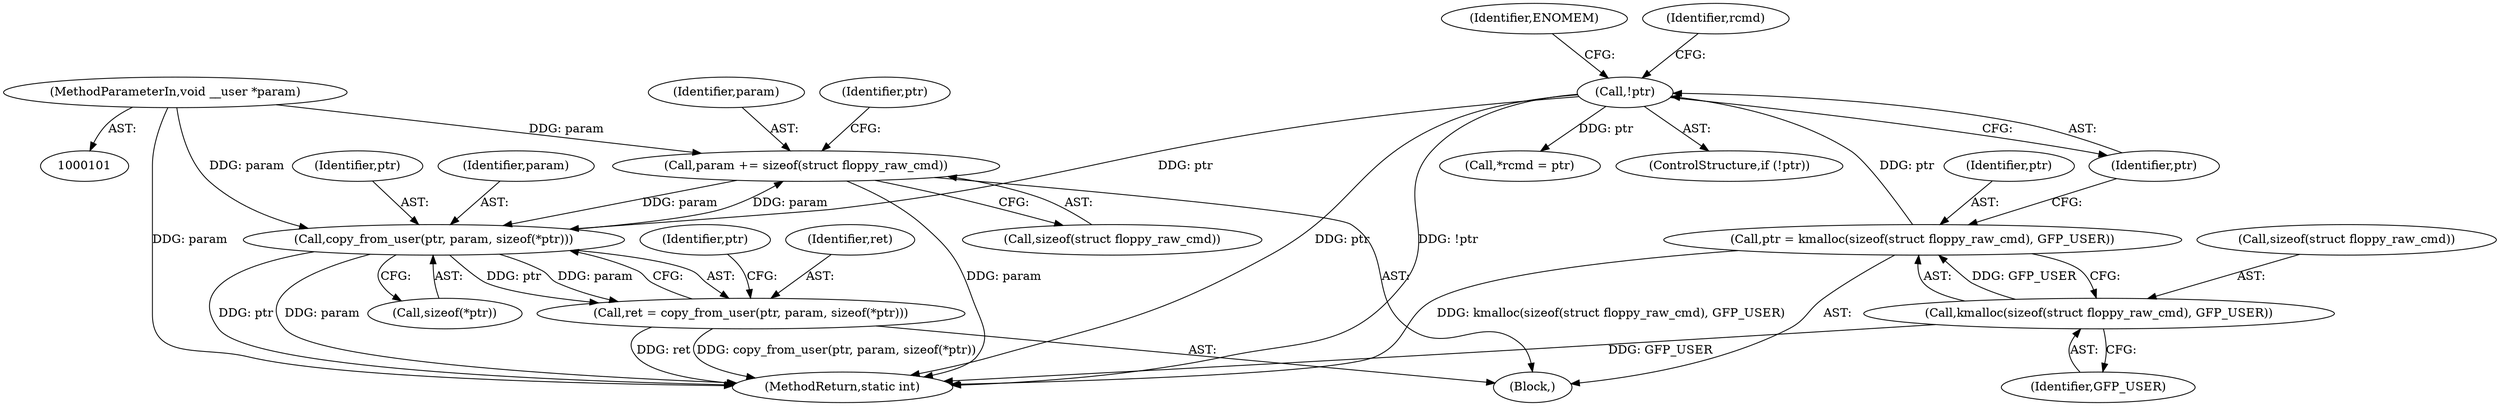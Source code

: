 digraph "0_linux_ef87dbe7614341c2e7bfe8d32fcb7028cc97442c@API" {
"1000158" [label="(Call,param += sizeof(struct floppy_raw_cmd))"];
"1000132" [label="(Call,copy_from_user(ptr, param, sizeof(*ptr)))"];
"1000121" [label="(Call,!ptr)"];
"1000114" [label="(Call,ptr = kmalloc(sizeof(struct floppy_raw_cmd), GFP_USER))"];
"1000116" [label="(Call,kmalloc(sizeof(struct floppy_raw_cmd), GFP_USER))"];
"1000158" [label="(Call,param += sizeof(struct floppy_raw_cmd))"];
"1000103" [label="(MethodParameterIn,void __user *param)"];
"1000130" [label="(Call,ret = copy_from_user(ptr, param, sizeof(*ptr)))"];
"1000158" [label="(Call,param += sizeof(struct floppy_raw_cmd))"];
"1000115" [label="(Identifier,ptr)"];
"1000126" [label="(Call,*rcmd = ptr)"];
"1000122" [label="(Identifier,ptr)"];
"1000130" [label="(Call,ret = copy_from_user(ptr, param, sizeof(*ptr)))"];
"1000165" [label="(Identifier,ptr)"];
"1000134" [label="(Identifier,param)"];
"1000287" [label="(MethodReturn,static int)"];
"1000140" [label="(Identifier,ptr)"];
"1000135" [label="(Call,sizeof(*ptr))"];
"1000125" [label="(Identifier,ENOMEM)"];
"1000116" [label="(Call,kmalloc(sizeof(struct floppy_raw_cmd), GFP_USER))"];
"1000105" [label="(Block,)"];
"1000121" [label="(Call,!ptr)"];
"1000133" [label="(Identifier,ptr)"];
"1000120" [label="(ControlStructure,if (!ptr))"];
"1000114" [label="(Call,ptr = kmalloc(sizeof(struct floppy_raw_cmd), GFP_USER))"];
"1000159" [label="(Identifier,param)"];
"1000103" [label="(MethodParameterIn,void __user *param)"];
"1000117" [label="(Call,sizeof(struct floppy_raw_cmd))"];
"1000119" [label="(Identifier,GFP_USER)"];
"1000132" [label="(Call,copy_from_user(ptr, param, sizeof(*ptr)))"];
"1000128" [label="(Identifier,rcmd)"];
"1000131" [label="(Identifier,ret)"];
"1000160" [label="(Call,sizeof(struct floppy_raw_cmd))"];
"1000158" -> "1000105"  [label="AST: "];
"1000158" -> "1000160"  [label="CFG: "];
"1000159" -> "1000158"  [label="AST: "];
"1000160" -> "1000158"  [label="AST: "];
"1000165" -> "1000158"  [label="CFG: "];
"1000158" -> "1000287"  [label="DDG: param"];
"1000158" -> "1000132"  [label="DDG: param"];
"1000132" -> "1000158"  [label="DDG: param"];
"1000103" -> "1000158"  [label="DDG: param"];
"1000132" -> "1000130"  [label="AST: "];
"1000132" -> "1000135"  [label="CFG: "];
"1000133" -> "1000132"  [label="AST: "];
"1000134" -> "1000132"  [label="AST: "];
"1000135" -> "1000132"  [label="AST: "];
"1000130" -> "1000132"  [label="CFG: "];
"1000132" -> "1000287"  [label="DDG: param"];
"1000132" -> "1000287"  [label="DDG: ptr"];
"1000132" -> "1000130"  [label="DDG: ptr"];
"1000132" -> "1000130"  [label="DDG: param"];
"1000121" -> "1000132"  [label="DDG: ptr"];
"1000103" -> "1000132"  [label="DDG: param"];
"1000121" -> "1000120"  [label="AST: "];
"1000121" -> "1000122"  [label="CFG: "];
"1000122" -> "1000121"  [label="AST: "];
"1000125" -> "1000121"  [label="CFG: "];
"1000128" -> "1000121"  [label="CFG: "];
"1000121" -> "1000287"  [label="DDG: !ptr"];
"1000121" -> "1000287"  [label="DDG: ptr"];
"1000114" -> "1000121"  [label="DDG: ptr"];
"1000121" -> "1000126"  [label="DDG: ptr"];
"1000114" -> "1000105"  [label="AST: "];
"1000114" -> "1000116"  [label="CFG: "];
"1000115" -> "1000114"  [label="AST: "];
"1000116" -> "1000114"  [label="AST: "];
"1000122" -> "1000114"  [label="CFG: "];
"1000114" -> "1000287"  [label="DDG: kmalloc(sizeof(struct floppy_raw_cmd), GFP_USER)"];
"1000116" -> "1000114"  [label="DDG: GFP_USER"];
"1000116" -> "1000119"  [label="CFG: "];
"1000117" -> "1000116"  [label="AST: "];
"1000119" -> "1000116"  [label="AST: "];
"1000116" -> "1000287"  [label="DDG: GFP_USER"];
"1000103" -> "1000101"  [label="AST: "];
"1000103" -> "1000287"  [label="DDG: param"];
"1000130" -> "1000105"  [label="AST: "];
"1000131" -> "1000130"  [label="AST: "];
"1000140" -> "1000130"  [label="CFG: "];
"1000130" -> "1000287"  [label="DDG: copy_from_user(ptr, param, sizeof(*ptr))"];
"1000130" -> "1000287"  [label="DDG: ret"];
}
